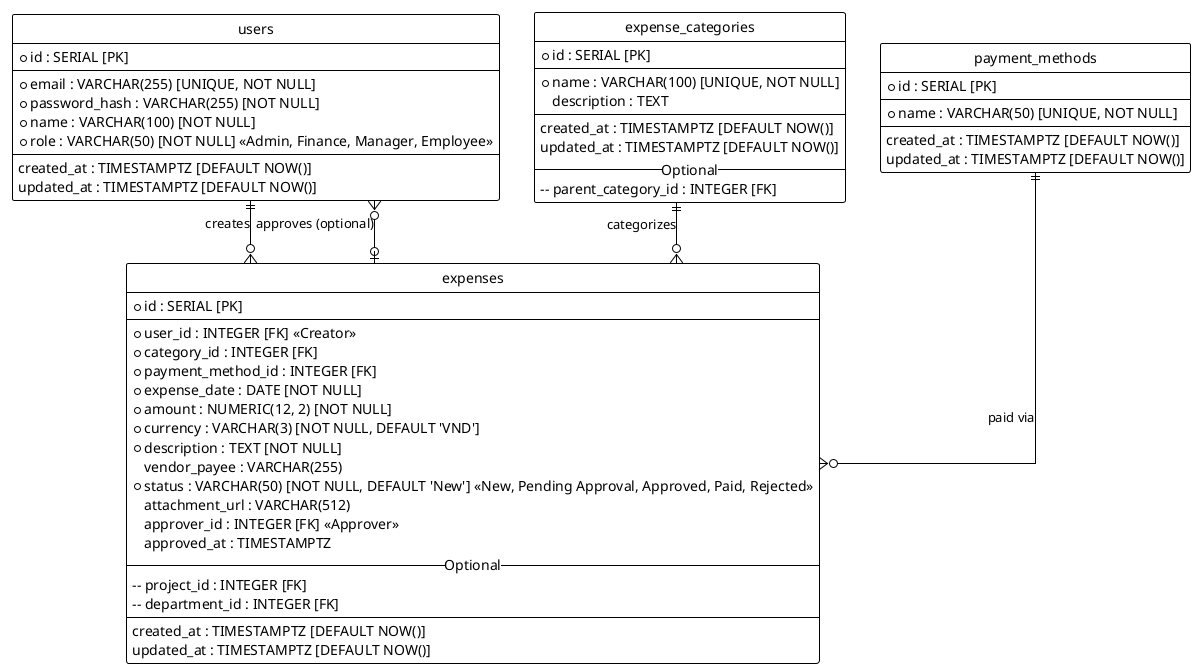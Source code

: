 @startuml db_schema_v0.1

!theme plain

hide circle
skinparam linetype ortho

entity "users" as users {
  + id : SERIAL [PK]
  --
  * email : VARCHAR(255) [UNIQUE, NOT NULL]
  * password_hash : VARCHAR(255) [NOT NULL]
  * name : VARCHAR(100) [NOT NULL]
  * role : VARCHAR(50) [NOT NULL] <<Admin, Finance, Manager, Employee>>
  --
  created_at : TIMESTAMPTZ [DEFAULT NOW()]
  updated_at : TIMESTAMPTZ [DEFAULT NOW()]
}

entity "expense_categories" as categories {
  + id : SERIAL [PK]
  --
  * name : VARCHAR(100) [UNIQUE, NOT NULL]
  description : TEXT
  --
  created_at : TIMESTAMPTZ [DEFAULT NOW()]
  updated_at : TIMESTAMPTZ [DEFAULT NOW()]
  -- Optional --
  -- parent_category_id : INTEGER [FK]
}

entity "payment_methods" as methods {
  + id : SERIAL [PK]
  --
  * name : VARCHAR(50) [UNIQUE, NOT NULL]
  --
  created_at : TIMESTAMPTZ [DEFAULT NOW()]
  updated_at : TIMESTAMPTZ [DEFAULT NOW()]
}

entity "expenses" as expenses {
  + id : SERIAL [PK]
  --
  * user_id : INTEGER [FK] <<Creator>>
  * category_id : INTEGER [FK]
  * payment_method_id : INTEGER [FK]
  * expense_date : DATE [NOT NULL]
  * amount : NUMERIC(12, 2) [NOT NULL]
  * currency : VARCHAR(3) [NOT NULL, DEFAULT 'VND']
  * description : TEXT [NOT NULL]
  vendor_payee : VARCHAR(255)
  * status : VARCHAR(50) [NOT NULL, DEFAULT 'New'] <<New, Pending Approval, Approved, Paid, Rejected>>
  attachment_url : VARCHAR(512)
  approver_id : INTEGER [FK] <<Approver>>
  approved_at : TIMESTAMPTZ
  -- Optional --
  -- project_id : INTEGER [FK]
  -- department_id : INTEGER [FK]
  --
  created_at : TIMESTAMPTZ [DEFAULT NOW()]
  updated_at : TIMESTAMPTZ [DEFAULT NOW()]
}

' Relationships
users        ||--o{ expenses : "creates"
users        }o--o| expenses : "approves (optional)"
categories   ||--o{ expenses : "categorizes"
methods      ||--o{ expenses : "paid via"
' categories   }o--o| categories : "parent (optional)" ' Uncomment for subcategories

@enduml
